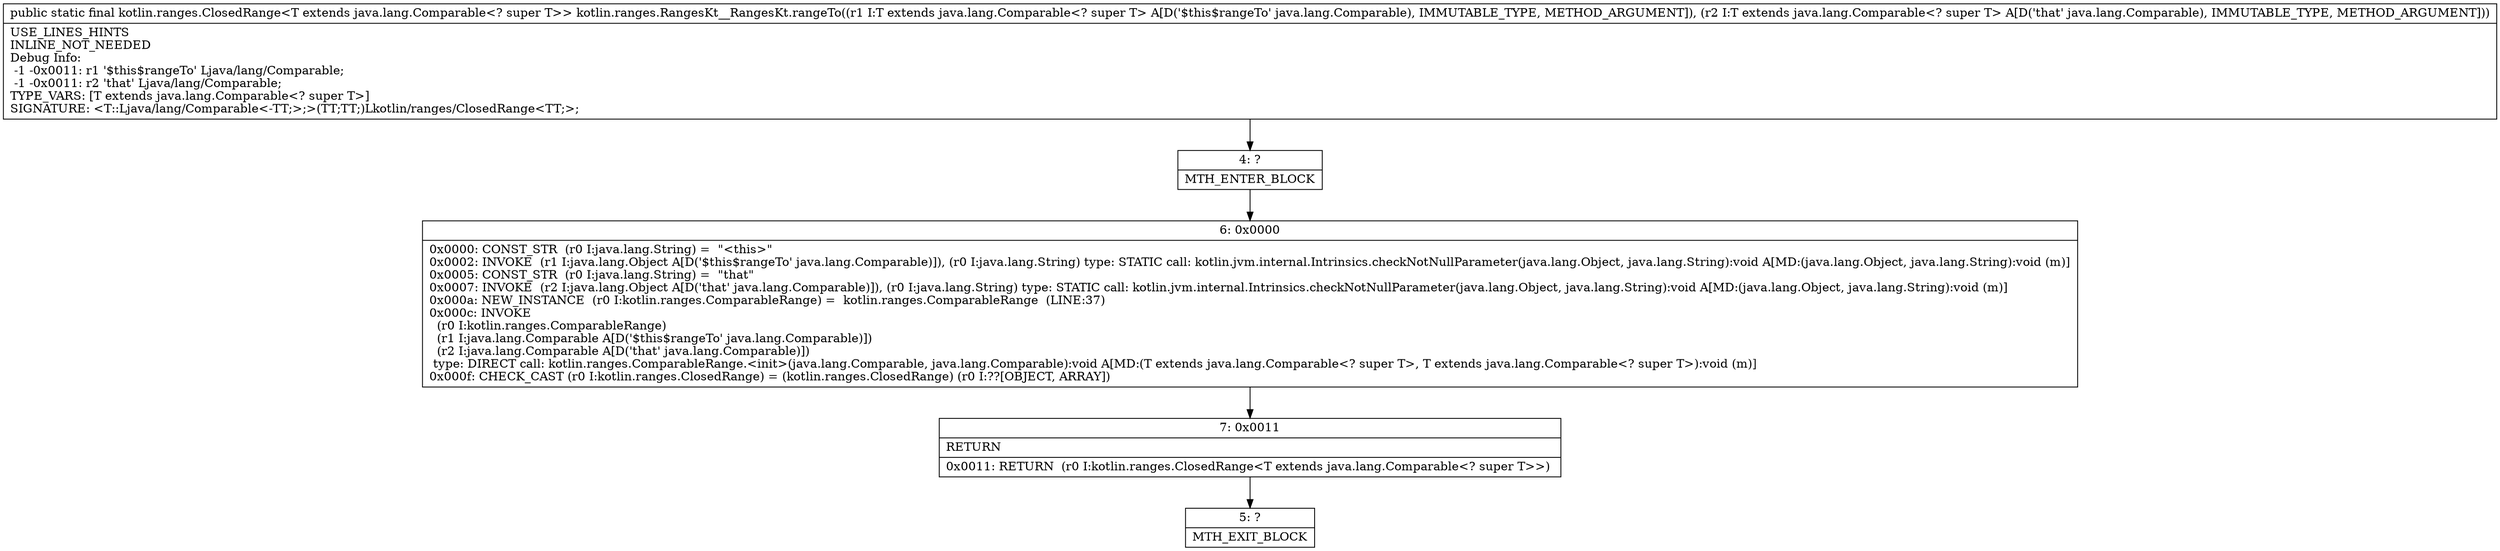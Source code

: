 digraph "CFG forkotlin.ranges.RangesKt__RangesKt.rangeTo(Ljava\/lang\/Comparable;Ljava\/lang\/Comparable;)Lkotlin\/ranges\/ClosedRange;" {
Node_4 [shape=record,label="{4\:\ ?|MTH_ENTER_BLOCK\l}"];
Node_6 [shape=record,label="{6\:\ 0x0000|0x0000: CONST_STR  (r0 I:java.lang.String) =  \"\<this\>\" \l0x0002: INVOKE  (r1 I:java.lang.Object A[D('$this$rangeTo' java.lang.Comparable)]), (r0 I:java.lang.String) type: STATIC call: kotlin.jvm.internal.Intrinsics.checkNotNullParameter(java.lang.Object, java.lang.String):void A[MD:(java.lang.Object, java.lang.String):void (m)]\l0x0005: CONST_STR  (r0 I:java.lang.String) =  \"that\" \l0x0007: INVOKE  (r2 I:java.lang.Object A[D('that' java.lang.Comparable)]), (r0 I:java.lang.String) type: STATIC call: kotlin.jvm.internal.Intrinsics.checkNotNullParameter(java.lang.Object, java.lang.String):void A[MD:(java.lang.Object, java.lang.String):void (m)]\l0x000a: NEW_INSTANCE  (r0 I:kotlin.ranges.ComparableRange) =  kotlin.ranges.ComparableRange  (LINE:37)\l0x000c: INVOKE  \l  (r0 I:kotlin.ranges.ComparableRange)\l  (r1 I:java.lang.Comparable A[D('$this$rangeTo' java.lang.Comparable)])\l  (r2 I:java.lang.Comparable A[D('that' java.lang.Comparable)])\l type: DIRECT call: kotlin.ranges.ComparableRange.\<init\>(java.lang.Comparable, java.lang.Comparable):void A[MD:(T extends java.lang.Comparable\<? super T\>, T extends java.lang.Comparable\<? super T\>):void (m)]\l0x000f: CHECK_CAST (r0 I:kotlin.ranges.ClosedRange) = (kotlin.ranges.ClosedRange) (r0 I:??[OBJECT, ARRAY]) \l}"];
Node_7 [shape=record,label="{7\:\ 0x0011|RETURN\l|0x0011: RETURN  (r0 I:kotlin.ranges.ClosedRange\<T extends java.lang.Comparable\<? super T\>\>) \l}"];
Node_5 [shape=record,label="{5\:\ ?|MTH_EXIT_BLOCK\l}"];
MethodNode[shape=record,label="{public static final kotlin.ranges.ClosedRange\<T extends java.lang.Comparable\<? super T\>\> kotlin.ranges.RangesKt__RangesKt.rangeTo((r1 I:T extends java.lang.Comparable\<? super T\> A[D('$this$rangeTo' java.lang.Comparable), IMMUTABLE_TYPE, METHOD_ARGUMENT]), (r2 I:T extends java.lang.Comparable\<? super T\> A[D('that' java.lang.Comparable), IMMUTABLE_TYPE, METHOD_ARGUMENT]))  | USE_LINES_HINTS\lINLINE_NOT_NEEDED\lDebug Info:\l  \-1 \-0x0011: r1 '$this$rangeTo' Ljava\/lang\/Comparable;\l  \-1 \-0x0011: r2 'that' Ljava\/lang\/Comparable;\lTYPE_VARS: [T extends java.lang.Comparable\<? super T\>]\lSIGNATURE: \<T::Ljava\/lang\/Comparable\<\-TT;\>;\>(TT;TT;)Lkotlin\/ranges\/ClosedRange\<TT;\>;\l}"];
MethodNode -> Node_4;Node_4 -> Node_6;
Node_6 -> Node_7;
Node_7 -> Node_5;
}

